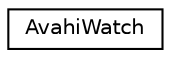 digraph "Graphical Class Hierarchy"
{
  edge [fontname="Helvetica",fontsize="10",labelfontname="Helvetica",labelfontsize="10"];
  node [fontname="Helvetica",fontsize="10",shape=record];
  rankdir="LR";
  Node0 [label="AvahiWatch",height=0.2,width=0.4,color="black", fillcolor="white", style="filled",URL="$de/d3f/structAvahiWatch.html",tooltip="This structure implements AvahiWatch. "];
}
